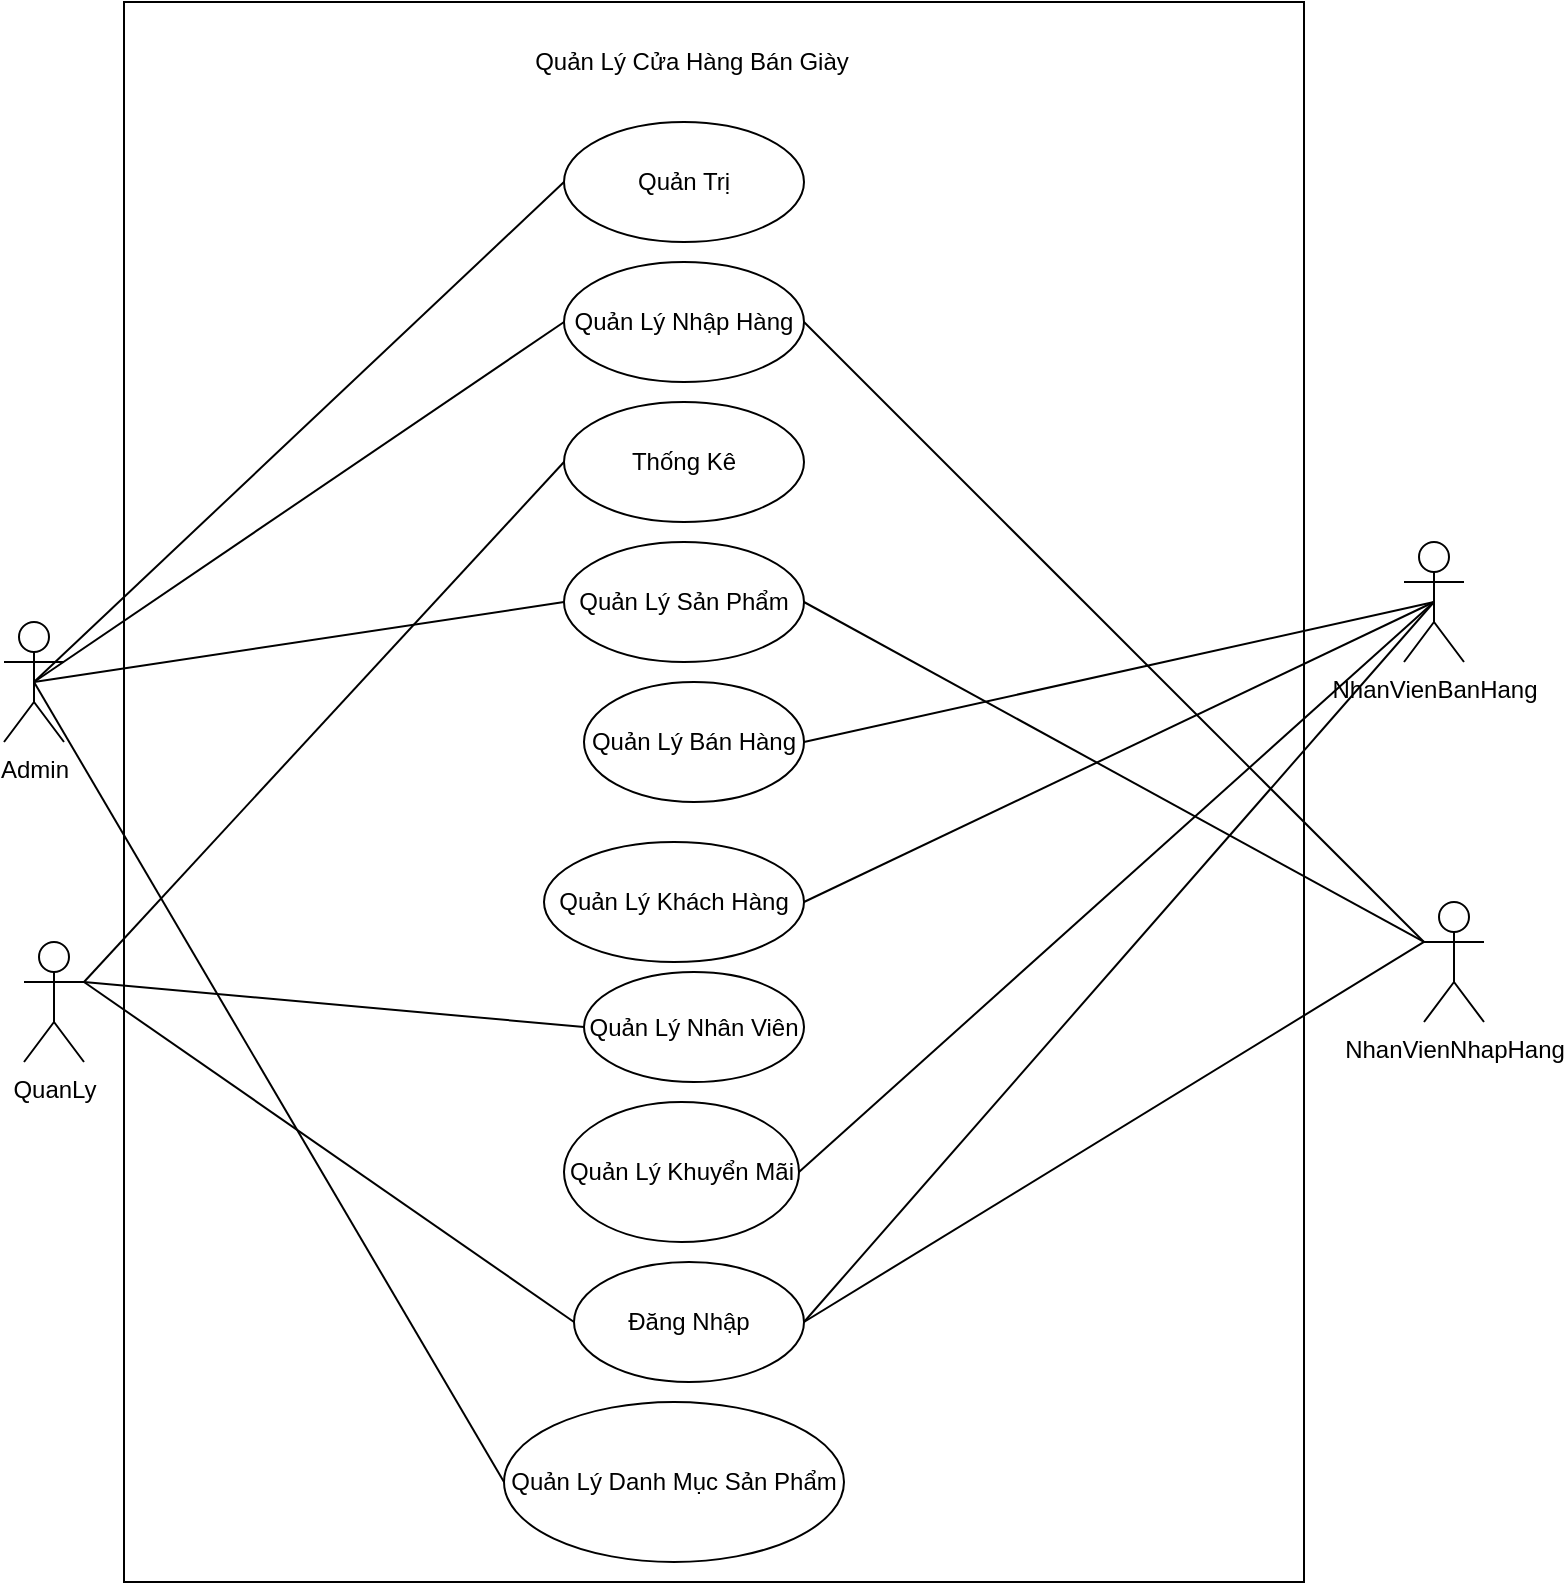 <mxfile version="22.1.3" type="github">
  <diagram name="Trang-1" id="7ljvGDeLDGa17OD1JR5d">
    <mxGraphModel dx="1437" dy="799" grid="1" gridSize="10" guides="1" tooltips="1" connect="1" arrows="1" fold="1" page="1" pageScale="1" pageWidth="827" pageHeight="1169" math="0" shadow="0">
      <root>
        <mxCell id="0" />
        <mxCell id="1" parent="0" />
        <mxCell id="TKWnFPPD7kLcMFRaaY2C-4" value="" style="rounded=0;whiteSpace=wrap;html=1;" parent="1" vertex="1">
          <mxGeometry x="110" y="120" width="590" height="790" as="geometry" />
        </mxCell>
        <mxCell id="sCvsK1VOC5Rw-EsPWQ3r-2" value="NhanVienNhapHang" style="shape=umlActor;verticalLabelPosition=bottom;verticalAlign=top;html=1;outlineConnect=0;" parent="1" vertex="1">
          <mxGeometry x="760" y="570" width="30" height="60" as="geometry" />
        </mxCell>
        <mxCell id="sCvsK1VOC5Rw-EsPWQ3r-12" value="Quản Lý Khách Hàng" style="ellipse;whiteSpace=wrap;html=1;" parent="1" vertex="1">
          <mxGeometry x="320" y="540" width="130" height="60" as="geometry" />
        </mxCell>
        <mxCell id="sCvsK1VOC5Rw-EsPWQ3r-16" value="Quản Lý Nhập Hàng" style="ellipse;whiteSpace=wrap;html=1;" parent="1" vertex="1">
          <mxGeometry x="330" y="250" width="120" height="60" as="geometry" />
        </mxCell>
        <mxCell id="sCvsK1VOC5Rw-EsPWQ3r-19" value="QuanLy" style="shape=umlActor;verticalLabelPosition=bottom;verticalAlign=top;html=1;outlineConnect=0;" parent="1" vertex="1">
          <mxGeometry x="60" y="590" width="30" height="60" as="geometry" />
        </mxCell>
        <mxCell id="sCvsK1VOC5Rw-EsPWQ3r-26" value="Quản Trị" style="ellipse;whiteSpace=wrap;html=1;" parent="1" vertex="1">
          <mxGeometry x="330" y="180" width="120" height="60" as="geometry" />
        </mxCell>
        <mxCell id="sCvsK1VOC5Rw-EsPWQ3r-32" value="Thống Kê" style="ellipse;whiteSpace=wrap;html=1;" parent="1" vertex="1">
          <mxGeometry x="330" y="320" width="120" height="60" as="geometry" />
        </mxCell>
        <mxCell id="sCvsK1VOC5Rw-EsPWQ3r-34" value="Quản Lý Khuyển Mãi" style="ellipse;whiteSpace=wrap;html=1;" parent="1" vertex="1">
          <mxGeometry x="330" y="670" width="117.5" height="70" as="geometry" />
        </mxCell>
        <mxCell id="sCvsK1VOC5Rw-EsPWQ3r-36" value="Quản Lý Bán Hàng" style="ellipse;whiteSpace=wrap;html=1;" parent="1" vertex="1">
          <mxGeometry x="340" y="460" width="110" height="60" as="geometry" />
        </mxCell>
        <mxCell id="sCvsK1VOC5Rw-EsPWQ3r-38" value="Quản Lý Sản Phẩm" style="ellipse;whiteSpace=wrap;html=1;" parent="1" vertex="1">
          <mxGeometry x="330" y="390" width="120" height="60" as="geometry" />
        </mxCell>
        <mxCell id="sCvsK1VOC5Rw-EsPWQ3r-51" value="Quản Lý Cửa Hàng Bán Giày" style="text;html=1;strokeColor=none;fillColor=none;align=center;verticalAlign=middle;whiteSpace=wrap;rounded=0;" parent="1" vertex="1">
          <mxGeometry x="274" y="140" width="240" height="20" as="geometry" />
        </mxCell>
        <mxCell id="sCvsK1VOC5Rw-EsPWQ3r-55" value="Quản Lý Nhân Viên" style="ellipse;whiteSpace=wrap;html=1;" parent="1" vertex="1">
          <mxGeometry x="340" y="605" width="110" height="55" as="geometry" />
        </mxCell>
        <mxCell id="TKWnFPPD7kLcMFRaaY2C-5" value="Đăng Nhập" style="ellipse;whiteSpace=wrap;html=1;" parent="1" vertex="1">
          <mxGeometry x="335" y="750" width="115" height="60" as="geometry" />
        </mxCell>
        <mxCell id="TKWnFPPD7kLcMFRaaY2C-6" value="" style="endArrow=none;html=1;rounded=0;exitX=0.5;exitY=0.5;exitDx=0;exitDy=0;exitPerimeter=0;entryX=0;entryY=0.5;entryDx=0;entryDy=0;endFill=0;" parent="1" source="nwxjfmV6I8gJXqypyGGP-1" target="sCvsK1VOC5Rw-EsPWQ3r-26" edge="1">
          <mxGeometry width="50" height="50" relative="1" as="geometry">
            <mxPoint x="390" y="560" as="sourcePoint" />
            <mxPoint x="440" y="510" as="targetPoint" />
          </mxGeometry>
        </mxCell>
        <mxCell id="TKWnFPPD7kLcMFRaaY2C-9" value="" style="endArrow=none;html=1;rounded=0;exitX=1;exitY=0.333;exitDx=0;exitDy=0;exitPerimeter=0;entryX=0;entryY=0.5;entryDx=0;entryDy=0;endFill=0;" parent="1" source="sCvsK1VOC5Rw-EsPWQ3r-19" target="sCvsK1VOC5Rw-EsPWQ3r-32" edge="1">
          <mxGeometry width="50" height="50" relative="1" as="geometry">
            <mxPoint x="390" y="550" as="sourcePoint" />
            <mxPoint x="440" y="500" as="targetPoint" />
          </mxGeometry>
        </mxCell>
        <mxCell id="TKWnFPPD7kLcMFRaaY2C-10" value="" style="endArrow=none;html=1;rounded=0;exitX=0;exitY=0.333;exitDx=0;exitDy=0;exitPerimeter=0;entryX=1;entryY=0.5;entryDx=0;entryDy=0;endFill=0;" parent="1" source="sCvsK1VOC5Rw-EsPWQ3r-2" target="sCvsK1VOC5Rw-EsPWQ3r-16" edge="1">
          <mxGeometry width="50" height="50" relative="1" as="geometry">
            <mxPoint x="390" y="550" as="sourcePoint" />
            <mxPoint x="440" y="500" as="targetPoint" />
          </mxGeometry>
        </mxCell>
        <mxCell id="TKWnFPPD7kLcMFRaaY2C-11" value="" style="endArrow=none;html=1;rounded=0;entryX=1;entryY=0.5;entryDx=0;entryDy=0;endFill=0;exitX=0.5;exitY=0.5;exitDx=0;exitDy=0;exitPerimeter=0;" parent="1" source="nwxjfmV6I8gJXqypyGGP-2" target="sCvsK1VOC5Rw-EsPWQ3r-36" edge="1">
          <mxGeometry width="50" height="50" relative="1" as="geometry">
            <mxPoint x="390" y="550" as="sourcePoint" />
            <mxPoint x="440" y="500" as="targetPoint" />
          </mxGeometry>
        </mxCell>
        <mxCell id="TKWnFPPD7kLcMFRaaY2C-12" value="" style="endArrow=none;html=1;rounded=0;exitX=0.5;exitY=0.5;exitDx=0;exitDy=0;exitPerimeter=0;entryX=1;entryY=0.5;entryDx=0;entryDy=0;endFill=0;" parent="1" source="nwxjfmV6I8gJXqypyGGP-2" target="sCvsK1VOC5Rw-EsPWQ3r-12" edge="1">
          <mxGeometry width="50" height="50" relative="1" as="geometry">
            <mxPoint x="390" y="550" as="sourcePoint" />
            <mxPoint x="440" y="500" as="targetPoint" />
          </mxGeometry>
        </mxCell>
        <mxCell id="TKWnFPPD7kLcMFRaaY2C-13" value="" style="endArrow=none;html=1;rounded=0;exitX=1;exitY=0.333;exitDx=0;exitDy=0;exitPerimeter=0;entryX=0;entryY=0.5;entryDx=0;entryDy=0;endFill=0;" parent="1" source="sCvsK1VOC5Rw-EsPWQ3r-19" target="sCvsK1VOC5Rw-EsPWQ3r-55" edge="1">
          <mxGeometry width="50" height="50" relative="1" as="geometry">
            <mxPoint x="390" y="550" as="sourcePoint" />
            <mxPoint x="440" y="500" as="targetPoint" />
          </mxGeometry>
        </mxCell>
        <mxCell id="TKWnFPPD7kLcMFRaaY2C-14" value="" style="endArrow=none;html=1;rounded=0;exitX=0;exitY=0.333;exitDx=0;exitDy=0;exitPerimeter=0;entryX=1;entryY=0.5;entryDx=0;entryDy=0;endFill=0;" parent="1" source="sCvsK1VOC5Rw-EsPWQ3r-2" target="sCvsK1VOC5Rw-EsPWQ3r-38" edge="1">
          <mxGeometry width="50" height="50" relative="1" as="geometry">
            <mxPoint x="390" y="550" as="sourcePoint" />
            <mxPoint x="440" y="500" as="targetPoint" />
          </mxGeometry>
        </mxCell>
        <mxCell id="TKWnFPPD7kLcMFRaaY2C-15" value="" style="endArrow=none;html=1;rounded=0;exitX=1;exitY=0.333;exitDx=0;exitDy=0;exitPerimeter=0;entryX=0;entryY=0.5;entryDx=0;entryDy=0;endFill=0;" parent="1" source="sCvsK1VOC5Rw-EsPWQ3r-19" target="TKWnFPPD7kLcMFRaaY2C-5" edge="1">
          <mxGeometry width="50" height="50" relative="1" as="geometry">
            <mxPoint x="390" y="550" as="sourcePoint" />
            <mxPoint x="440" y="500" as="targetPoint" />
          </mxGeometry>
        </mxCell>
        <mxCell id="TKWnFPPD7kLcMFRaaY2C-16" value="" style="endArrow=none;html=1;rounded=0;exitX=0;exitY=0.333;exitDx=0;exitDy=0;exitPerimeter=0;entryX=1;entryY=0.5;entryDx=0;entryDy=0;endFill=0;" parent="1" source="sCvsK1VOC5Rw-EsPWQ3r-2" target="TKWnFPPD7kLcMFRaaY2C-5" edge="1">
          <mxGeometry width="50" height="50" relative="1" as="geometry">
            <mxPoint x="390" y="550" as="sourcePoint" />
            <mxPoint x="440" y="500" as="targetPoint" />
          </mxGeometry>
        </mxCell>
        <mxCell id="nwxjfmV6I8gJXqypyGGP-1" value="Admin" style="shape=umlActor;verticalLabelPosition=bottom;verticalAlign=top;html=1;outlineConnect=0;" vertex="1" parent="1">
          <mxGeometry x="50" y="430" width="30" height="60" as="geometry" />
        </mxCell>
        <mxCell id="nwxjfmV6I8gJXqypyGGP-2" value="NhanVienBanHang" style="shape=umlActor;verticalLabelPosition=bottom;verticalAlign=top;html=1;outlineConnect=0;" vertex="1" parent="1">
          <mxGeometry x="750" y="390" width="30" height="60" as="geometry" />
        </mxCell>
        <mxCell id="nwxjfmV6I8gJXqypyGGP-6" value="" style="endArrow=none;html=1;rounded=0;exitX=1;exitY=0.5;exitDx=0;exitDy=0;entryX=0.5;entryY=0.5;entryDx=0;entryDy=0;entryPerimeter=0;" edge="1" parent="1" source="TKWnFPPD7kLcMFRaaY2C-5" target="nwxjfmV6I8gJXqypyGGP-2">
          <mxGeometry width="50" height="50" relative="1" as="geometry">
            <mxPoint x="380" y="480" as="sourcePoint" />
            <mxPoint x="430" y="430" as="targetPoint" />
          </mxGeometry>
        </mxCell>
        <mxCell id="nwxjfmV6I8gJXqypyGGP-7" value="" style="endArrow=none;html=1;rounded=0;exitX=1;exitY=0.5;exitDx=0;exitDy=0;entryX=0.5;entryY=0.5;entryDx=0;entryDy=0;entryPerimeter=0;" edge="1" parent="1" source="sCvsK1VOC5Rw-EsPWQ3r-34" target="nwxjfmV6I8gJXqypyGGP-2">
          <mxGeometry width="50" height="50" relative="1" as="geometry">
            <mxPoint x="380" y="480" as="sourcePoint" />
            <mxPoint x="430" y="430" as="targetPoint" />
          </mxGeometry>
        </mxCell>
        <mxCell id="nwxjfmV6I8gJXqypyGGP-8" value="Quản Lý Danh Mục Sản Phẩm" style="ellipse;whiteSpace=wrap;html=1;" vertex="1" parent="1">
          <mxGeometry x="300" y="820" width="170" height="80" as="geometry" />
        </mxCell>
        <mxCell id="nwxjfmV6I8gJXqypyGGP-10" value="" style="endArrow=none;html=1;rounded=0;exitX=0;exitY=0.5;exitDx=0;exitDy=0;entryX=0.5;entryY=0.5;entryDx=0;entryDy=0;entryPerimeter=0;" edge="1" parent="1" source="nwxjfmV6I8gJXqypyGGP-8" target="nwxjfmV6I8gJXqypyGGP-1">
          <mxGeometry width="50" height="50" relative="1" as="geometry">
            <mxPoint x="380" y="630" as="sourcePoint" />
            <mxPoint x="430" y="580" as="targetPoint" />
          </mxGeometry>
        </mxCell>
        <mxCell id="nwxjfmV6I8gJXqypyGGP-11" value="" style="endArrow=none;html=1;rounded=0;exitX=0.5;exitY=0.5;exitDx=0;exitDy=0;exitPerimeter=0;entryX=0;entryY=0.5;entryDx=0;entryDy=0;" edge="1" parent="1" source="nwxjfmV6I8gJXqypyGGP-1" target="sCvsK1VOC5Rw-EsPWQ3r-16">
          <mxGeometry width="50" height="50" relative="1" as="geometry">
            <mxPoint x="380" y="480" as="sourcePoint" />
            <mxPoint x="430" y="430" as="targetPoint" />
          </mxGeometry>
        </mxCell>
        <mxCell id="nwxjfmV6I8gJXqypyGGP-12" value="" style="endArrow=none;html=1;rounded=0;exitX=0.5;exitY=0.5;exitDx=0;exitDy=0;exitPerimeter=0;entryX=0;entryY=0.5;entryDx=0;entryDy=0;" edge="1" parent="1" source="nwxjfmV6I8gJXqypyGGP-1" target="sCvsK1VOC5Rw-EsPWQ3r-38">
          <mxGeometry width="50" height="50" relative="1" as="geometry">
            <mxPoint x="380" y="480" as="sourcePoint" />
            <mxPoint x="430" y="430" as="targetPoint" />
          </mxGeometry>
        </mxCell>
      </root>
    </mxGraphModel>
  </diagram>
</mxfile>
